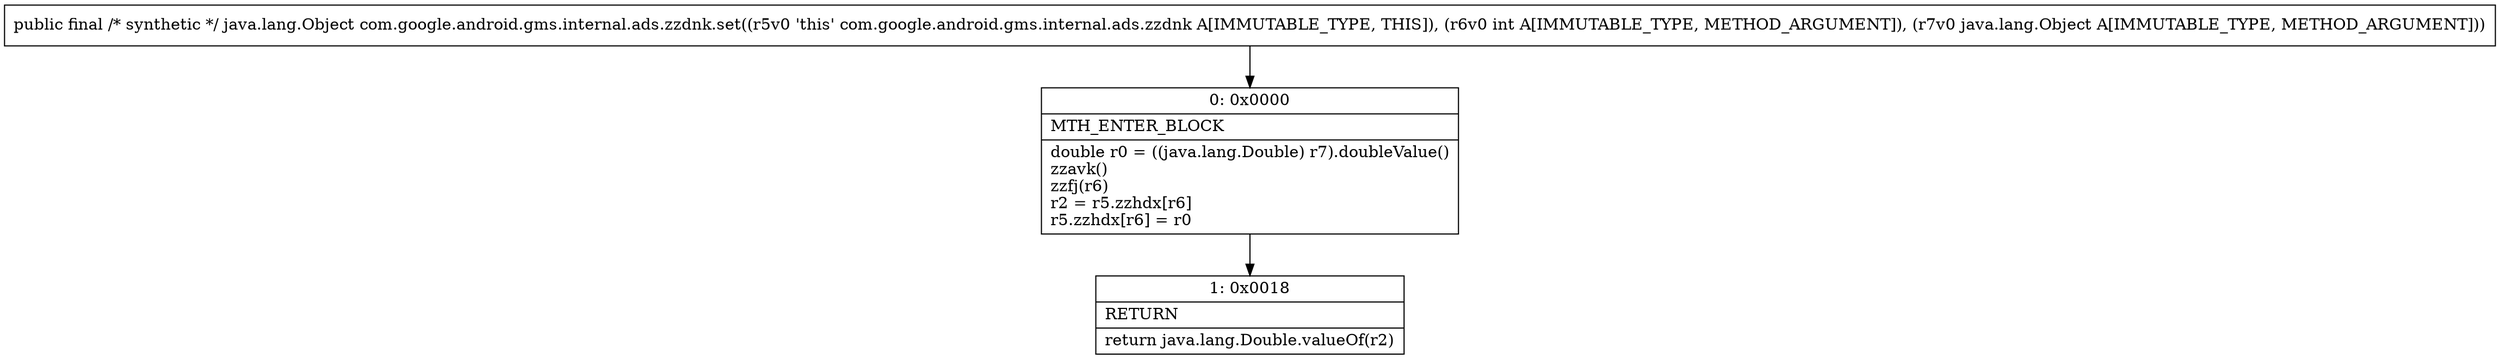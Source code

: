 digraph "CFG forcom.google.android.gms.internal.ads.zzdnk.set(ILjava\/lang\/Object;)Ljava\/lang\/Object;" {
Node_0 [shape=record,label="{0\:\ 0x0000|MTH_ENTER_BLOCK\l|double r0 = ((java.lang.Double) r7).doubleValue()\lzzavk()\lzzfj(r6)\lr2 = r5.zzhdx[r6]\lr5.zzhdx[r6] = r0\l}"];
Node_1 [shape=record,label="{1\:\ 0x0018|RETURN\l|return java.lang.Double.valueOf(r2)\l}"];
MethodNode[shape=record,label="{public final \/* synthetic *\/ java.lang.Object com.google.android.gms.internal.ads.zzdnk.set((r5v0 'this' com.google.android.gms.internal.ads.zzdnk A[IMMUTABLE_TYPE, THIS]), (r6v0 int A[IMMUTABLE_TYPE, METHOD_ARGUMENT]), (r7v0 java.lang.Object A[IMMUTABLE_TYPE, METHOD_ARGUMENT])) }"];
MethodNode -> Node_0;
Node_0 -> Node_1;
}

